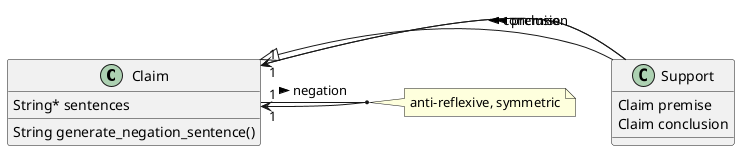 @startuml

class Claim {
  String* sentences
  String generate_negation_sentence()
}

class Support {
  Claim premise
  Claim conclusion
}

Claim "1" <- Support: < premise 
Claim "1" <- Support: < conclusion

Claim <|-- Support

Claim "1" -> "1" Claim : > negation
note  "anti-reflexive, symmetric" as N1
(Claim, Claim) .. N1

@enduml

